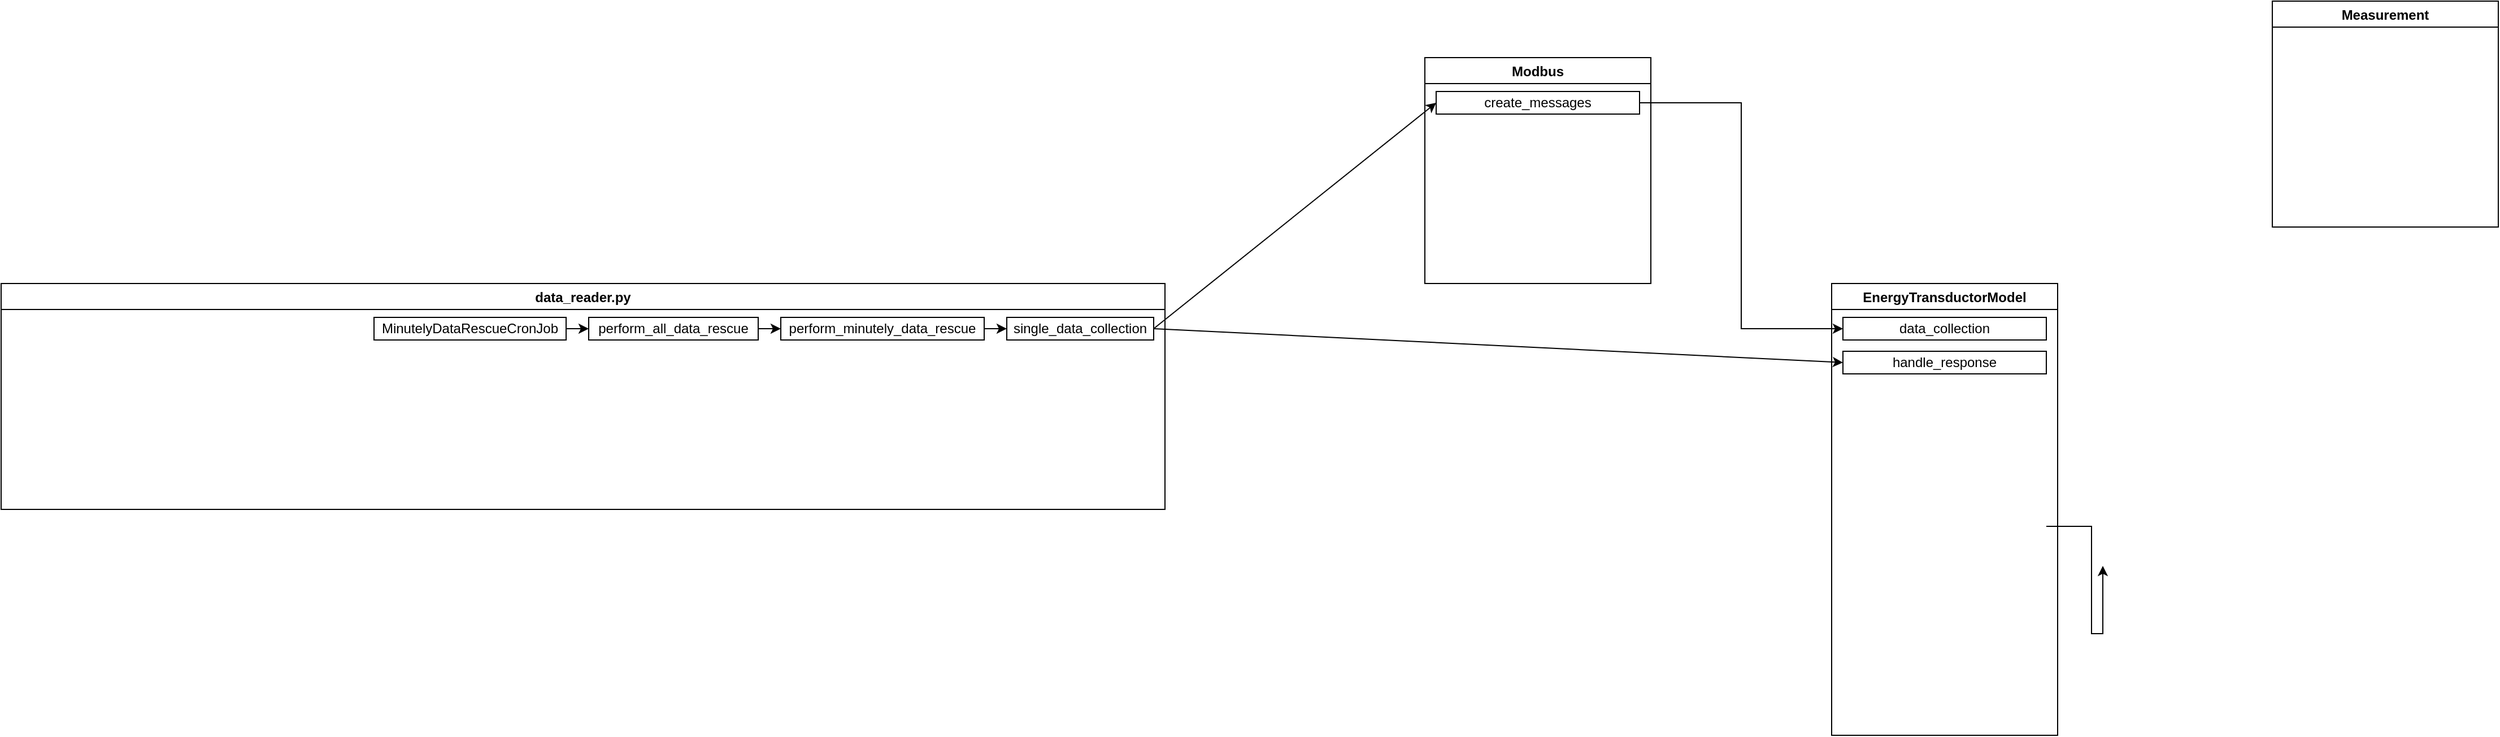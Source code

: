 <mxfile version="14.5.1" type="device"><diagram id="gNtTSvlWxfMh1OckLfaV" name="Page-1"><mxGraphModel dx="2600" dy="1520" grid="1" gridSize="10" guides="1" tooltips="1" connect="1" arrows="1" fold="1" page="1" pageScale="1" pageWidth="850" pageHeight="1100" math="0" shadow="0"><root><mxCell id="0"/><mxCell id="1" parent="0"/><mxCell id="2m_0Pr8UHGTOvMgClyCX-2" value="EnergyTransductorModel" style="swimlane;" vertex="1" parent="1"><mxGeometry x="120" y="60" width="200" height="400" as="geometry"><mxRectangle x="130" y="170" width="180" height="23" as="alternateBounds"/></mxGeometry></mxCell><mxCell id="2m_0Pr8UHGTOvMgClyCX-4" value="data_collection" style="rounded=0;whiteSpace=wrap;html=1;" vertex="1" parent="2m_0Pr8UHGTOvMgClyCX-2"><mxGeometry x="10" y="30" width="180" height="20" as="geometry"/></mxCell><mxCell id="2m_0Pr8UHGTOvMgClyCX-12" value="handle_response" style="rounded=0;whiteSpace=wrap;html=1;" vertex="1" parent="2m_0Pr8UHGTOvMgClyCX-2"><mxGeometry x="10" y="60" width="180" height="20" as="geometry"/></mxCell><mxCell id="2m_0Pr8UHGTOvMgClyCX-26" style="edgeStyle=orthogonalEdgeStyle;rounded=0;orthogonalLoop=1;jettySize=auto;html=1;exitX=1;exitY=0.25;exitDx=0;exitDy=0;entryX=1;entryY=0.5;entryDx=0;entryDy=0;" edge="1" parent="2m_0Pr8UHGTOvMgClyCX-2" target="2m_0Pr8UHGTOvMgClyCX-19"><mxGeometry relative="1" as="geometry"><mxPoint x="190" y="215" as="sourcePoint"/><Array as="points"><mxPoint x="230" y="215"/><mxPoint x="230" y="340"/></Array></mxGeometry></mxCell><mxCell id="2m_0Pr8UHGTOvMgClyCX-27" style="edgeStyle=orthogonalEdgeStyle;rounded=0;orthogonalLoop=1;jettySize=auto;html=1;exitX=1;exitY=0.25;exitDx=0;exitDy=0;entryX=1;entryY=0.25;entryDx=0;entryDy=0;" edge="1" parent="2m_0Pr8UHGTOvMgClyCX-2" target="2m_0Pr8UHGTOvMgClyCX-20"><mxGeometry relative="1" as="geometry"><mxPoint x="190" y="215" as="sourcePoint"/><Array as="points"><mxPoint x="230" y="215"/><mxPoint x="230" y="365"/></Array></mxGeometry></mxCell><mxCell id="2m_0Pr8UHGTOvMgClyCX-24" style="edgeStyle=orthogonalEdgeStyle;rounded=0;orthogonalLoop=1;jettySize=auto;html=1;exitX=1;exitY=0.5;exitDx=0;exitDy=0;entryX=1;entryY=0.5;entryDx=0;entryDy=0;" edge="1" parent="2m_0Pr8UHGTOvMgClyCX-2" source="2m_0Pr8UHGTOvMgClyCX-17"><mxGeometry relative="1" as="geometry"><mxPoint x="190" y="220" as="targetPoint"/></mxGeometry></mxCell><mxCell id="2m_0Pr8UHGTOvMgClyCX-21" style="edgeStyle=orthogonalEdgeStyle;rounded=0;orthogonalLoop=1;jettySize=auto;html=1;entryX=0;entryY=0.5;entryDx=0;entryDy=0;exitX=0;exitY=0.5;exitDx=0;exitDy=0;" edge="1" parent="2m_0Pr8UHGTOvMgClyCX-2" source="2m_0Pr8UHGTOvMgClyCX-18"><mxGeometry relative="1" as="geometry"><mxPoint x="10" y="190" as="targetPoint"/></mxGeometry></mxCell><mxCell id="2m_0Pr8UHGTOvMgClyCX-22" style="edgeStyle=orthogonalEdgeStyle;rounded=0;orthogonalLoop=1;jettySize=auto;html=1;entryX=0;entryY=0.5;entryDx=0;entryDy=0;exitX=0;exitY=0.5;exitDx=0;exitDy=0;" edge="1" parent="2m_0Pr8UHGTOvMgClyCX-2" source="2m_0Pr8UHGTOvMgClyCX-19"><mxGeometry relative="1" as="geometry"><mxPoint x="10" y="190" as="targetPoint"/></mxGeometry></mxCell><mxCell id="2m_0Pr8UHGTOvMgClyCX-23" style="edgeStyle=orthogonalEdgeStyle;rounded=0;orthogonalLoop=1;jettySize=auto;html=1;entryX=0;entryY=0.5;entryDx=0;entryDy=0;exitX=0;exitY=0.5;exitDx=0;exitDy=0;" edge="1" parent="2m_0Pr8UHGTOvMgClyCX-2" source="2m_0Pr8UHGTOvMgClyCX-20"><mxGeometry relative="1" as="geometry"><mxPoint x="10" y="190" as="targetPoint"/></mxGeometry></mxCell><mxCell id="2m_0Pr8UHGTOvMgClyCX-25" style="edgeStyle=orthogonalEdgeStyle;rounded=0;orthogonalLoop=1;jettySize=auto;html=1;exitX=1;exitY=0.25;exitDx=0;exitDy=0;entryX=1;entryY=0.5;entryDx=0;entryDy=0;" edge="1" parent="2m_0Pr8UHGTOvMgClyCX-2" target="2m_0Pr8UHGTOvMgClyCX-18"><mxGeometry relative="1" as="geometry"><mxPoint x="240" y="250" as="targetPoint"/><mxPoint x="190" y="215" as="sourcePoint"/><Array as="points"><mxPoint x="230" y="215"/><mxPoint x="230" y="310"/></Array></mxGeometry></mxCell><mxCell id="2m_0Pr8UHGTOvMgClyCX-3" value="Measurement" style="swimlane;" vertex="1" parent="1"><mxGeometry x="510" y="-190" width="200" height="200" as="geometry"><mxRectangle x="130" y="170" width="180" height="23" as="alternateBounds"/></mxGeometry></mxCell><mxCell id="2m_0Pr8UHGTOvMgClyCX-29" value="Modbus" style="swimlane;" vertex="1" parent="1"><mxGeometry x="-240" y="-140" width="200" height="200" as="geometry"><mxRectangle x="130" y="170" width="180" height="23" as="alternateBounds"/></mxGeometry></mxCell><mxCell id="2m_0Pr8UHGTOvMgClyCX-30" value="create_messages" style="rounded=0;whiteSpace=wrap;html=1;" vertex="1" parent="2m_0Pr8UHGTOvMgClyCX-29"><mxGeometry x="10" y="30" width="180" height="20" as="geometry"/></mxCell><mxCell id="2m_0Pr8UHGTOvMgClyCX-31" style="edgeStyle=orthogonalEdgeStyle;rounded=0;orthogonalLoop=1;jettySize=auto;html=1;entryX=0;entryY=0.5;entryDx=0;entryDy=0;" edge="1" parent="1" source="2m_0Pr8UHGTOvMgClyCX-30" target="2m_0Pr8UHGTOvMgClyCX-4"><mxGeometry relative="1" as="geometry"/></mxCell><mxCell id="2m_0Pr8UHGTOvMgClyCX-32" value="data_reader.py" style="swimlane;" vertex="1" parent="1"><mxGeometry x="-1500" y="60" width="1030" height="200" as="geometry"><mxRectangle x="130" y="170" width="180" height="23" as="alternateBounds"/></mxGeometry></mxCell><mxCell id="2m_0Pr8UHGTOvMgClyCX-33" value="single_data_collection" style="rounded=0;whiteSpace=wrap;html=1;" vertex="1" parent="2m_0Pr8UHGTOvMgClyCX-32"><mxGeometry x="890" y="30" width="130" height="20" as="geometry"/></mxCell><mxCell id="2m_0Pr8UHGTOvMgClyCX-35" value="perform_minutely_data_rescue" style="rounded=0;whiteSpace=wrap;html=1;" vertex="1" parent="2m_0Pr8UHGTOvMgClyCX-32"><mxGeometry x="690" y="30" width="180" height="20" as="geometry"/></mxCell><mxCell id="2m_0Pr8UHGTOvMgClyCX-36" style="edgeStyle=orthogonalEdgeStyle;rounded=0;orthogonalLoop=1;jettySize=auto;html=1;exitX=1;exitY=0.5;exitDx=0;exitDy=0;entryX=0;entryY=0.5;entryDx=0;entryDy=0;" edge="1" parent="2m_0Pr8UHGTOvMgClyCX-32" source="2m_0Pr8UHGTOvMgClyCX-35" target="2m_0Pr8UHGTOvMgClyCX-33"><mxGeometry relative="1" as="geometry"/></mxCell><mxCell id="2m_0Pr8UHGTOvMgClyCX-42" style="edgeStyle=orthogonalEdgeStyle;rounded=0;orthogonalLoop=1;jettySize=auto;html=1;exitX=1;exitY=0.5;exitDx=0;exitDy=0;entryX=0;entryY=0.5;entryDx=0;entryDy=0;" edge="1" parent="2m_0Pr8UHGTOvMgClyCX-32" source="2m_0Pr8UHGTOvMgClyCX-41" target="2m_0Pr8UHGTOvMgClyCX-35"><mxGeometry relative="1" as="geometry"/></mxCell><mxCell id="2m_0Pr8UHGTOvMgClyCX-41" value="perform_all_data_rescue" style="rounded=0;whiteSpace=wrap;html=1;" vertex="1" parent="2m_0Pr8UHGTOvMgClyCX-32"><mxGeometry x="520" y="30" width="150" height="20" as="geometry"/></mxCell><mxCell id="2m_0Pr8UHGTOvMgClyCX-52" style="edgeStyle=orthogonalEdgeStyle;rounded=0;orthogonalLoop=1;jettySize=auto;html=1;exitX=1;exitY=0.5;exitDx=0;exitDy=0;entryX=0;entryY=0.5;entryDx=0;entryDy=0;" edge="1" parent="2m_0Pr8UHGTOvMgClyCX-32" source="2m_0Pr8UHGTOvMgClyCX-51" target="2m_0Pr8UHGTOvMgClyCX-41"><mxGeometry relative="1" as="geometry"/></mxCell><mxCell id="2m_0Pr8UHGTOvMgClyCX-51" value="MinutelyDataRescueCronJob" style="rounded=0;whiteSpace=wrap;html=1;" vertex="1" parent="2m_0Pr8UHGTOvMgClyCX-32"><mxGeometry x="330" y="30" width="170" height="20" as="geometry"/></mxCell><mxCell id="2m_0Pr8UHGTOvMgClyCX-34" style="rounded=0;orthogonalLoop=1;jettySize=auto;html=1;exitX=1;exitY=0.5;exitDx=0;exitDy=0;entryX=0;entryY=0.5;entryDx=0;entryDy=0;" edge="1" parent="1" source="2m_0Pr8UHGTOvMgClyCX-33" target="2m_0Pr8UHGTOvMgClyCX-30"><mxGeometry relative="1" as="geometry"/></mxCell><mxCell id="2m_0Pr8UHGTOvMgClyCX-55" style="edgeStyle=none;rounded=0;orthogonalLoop=1;jettySize=auto;html=1;exitX=1;exitY=0.5;exitDx=0;exitDy=0;entryX=0;entryY=0.5;entryDx=0;entryDy=0;" edge="1" parent="1" source="2m_0Pr8UHGTOvMgClyCX-33" target="2m_0Pr8UHGTOvMgClyCX-12"><mxGeometry relative="1" as="geometry"><mxPoint x="30" y="170" as="targetPoint"/></mxGeometry></mxCell></root></mxGraphModel></diagram></mxfile>